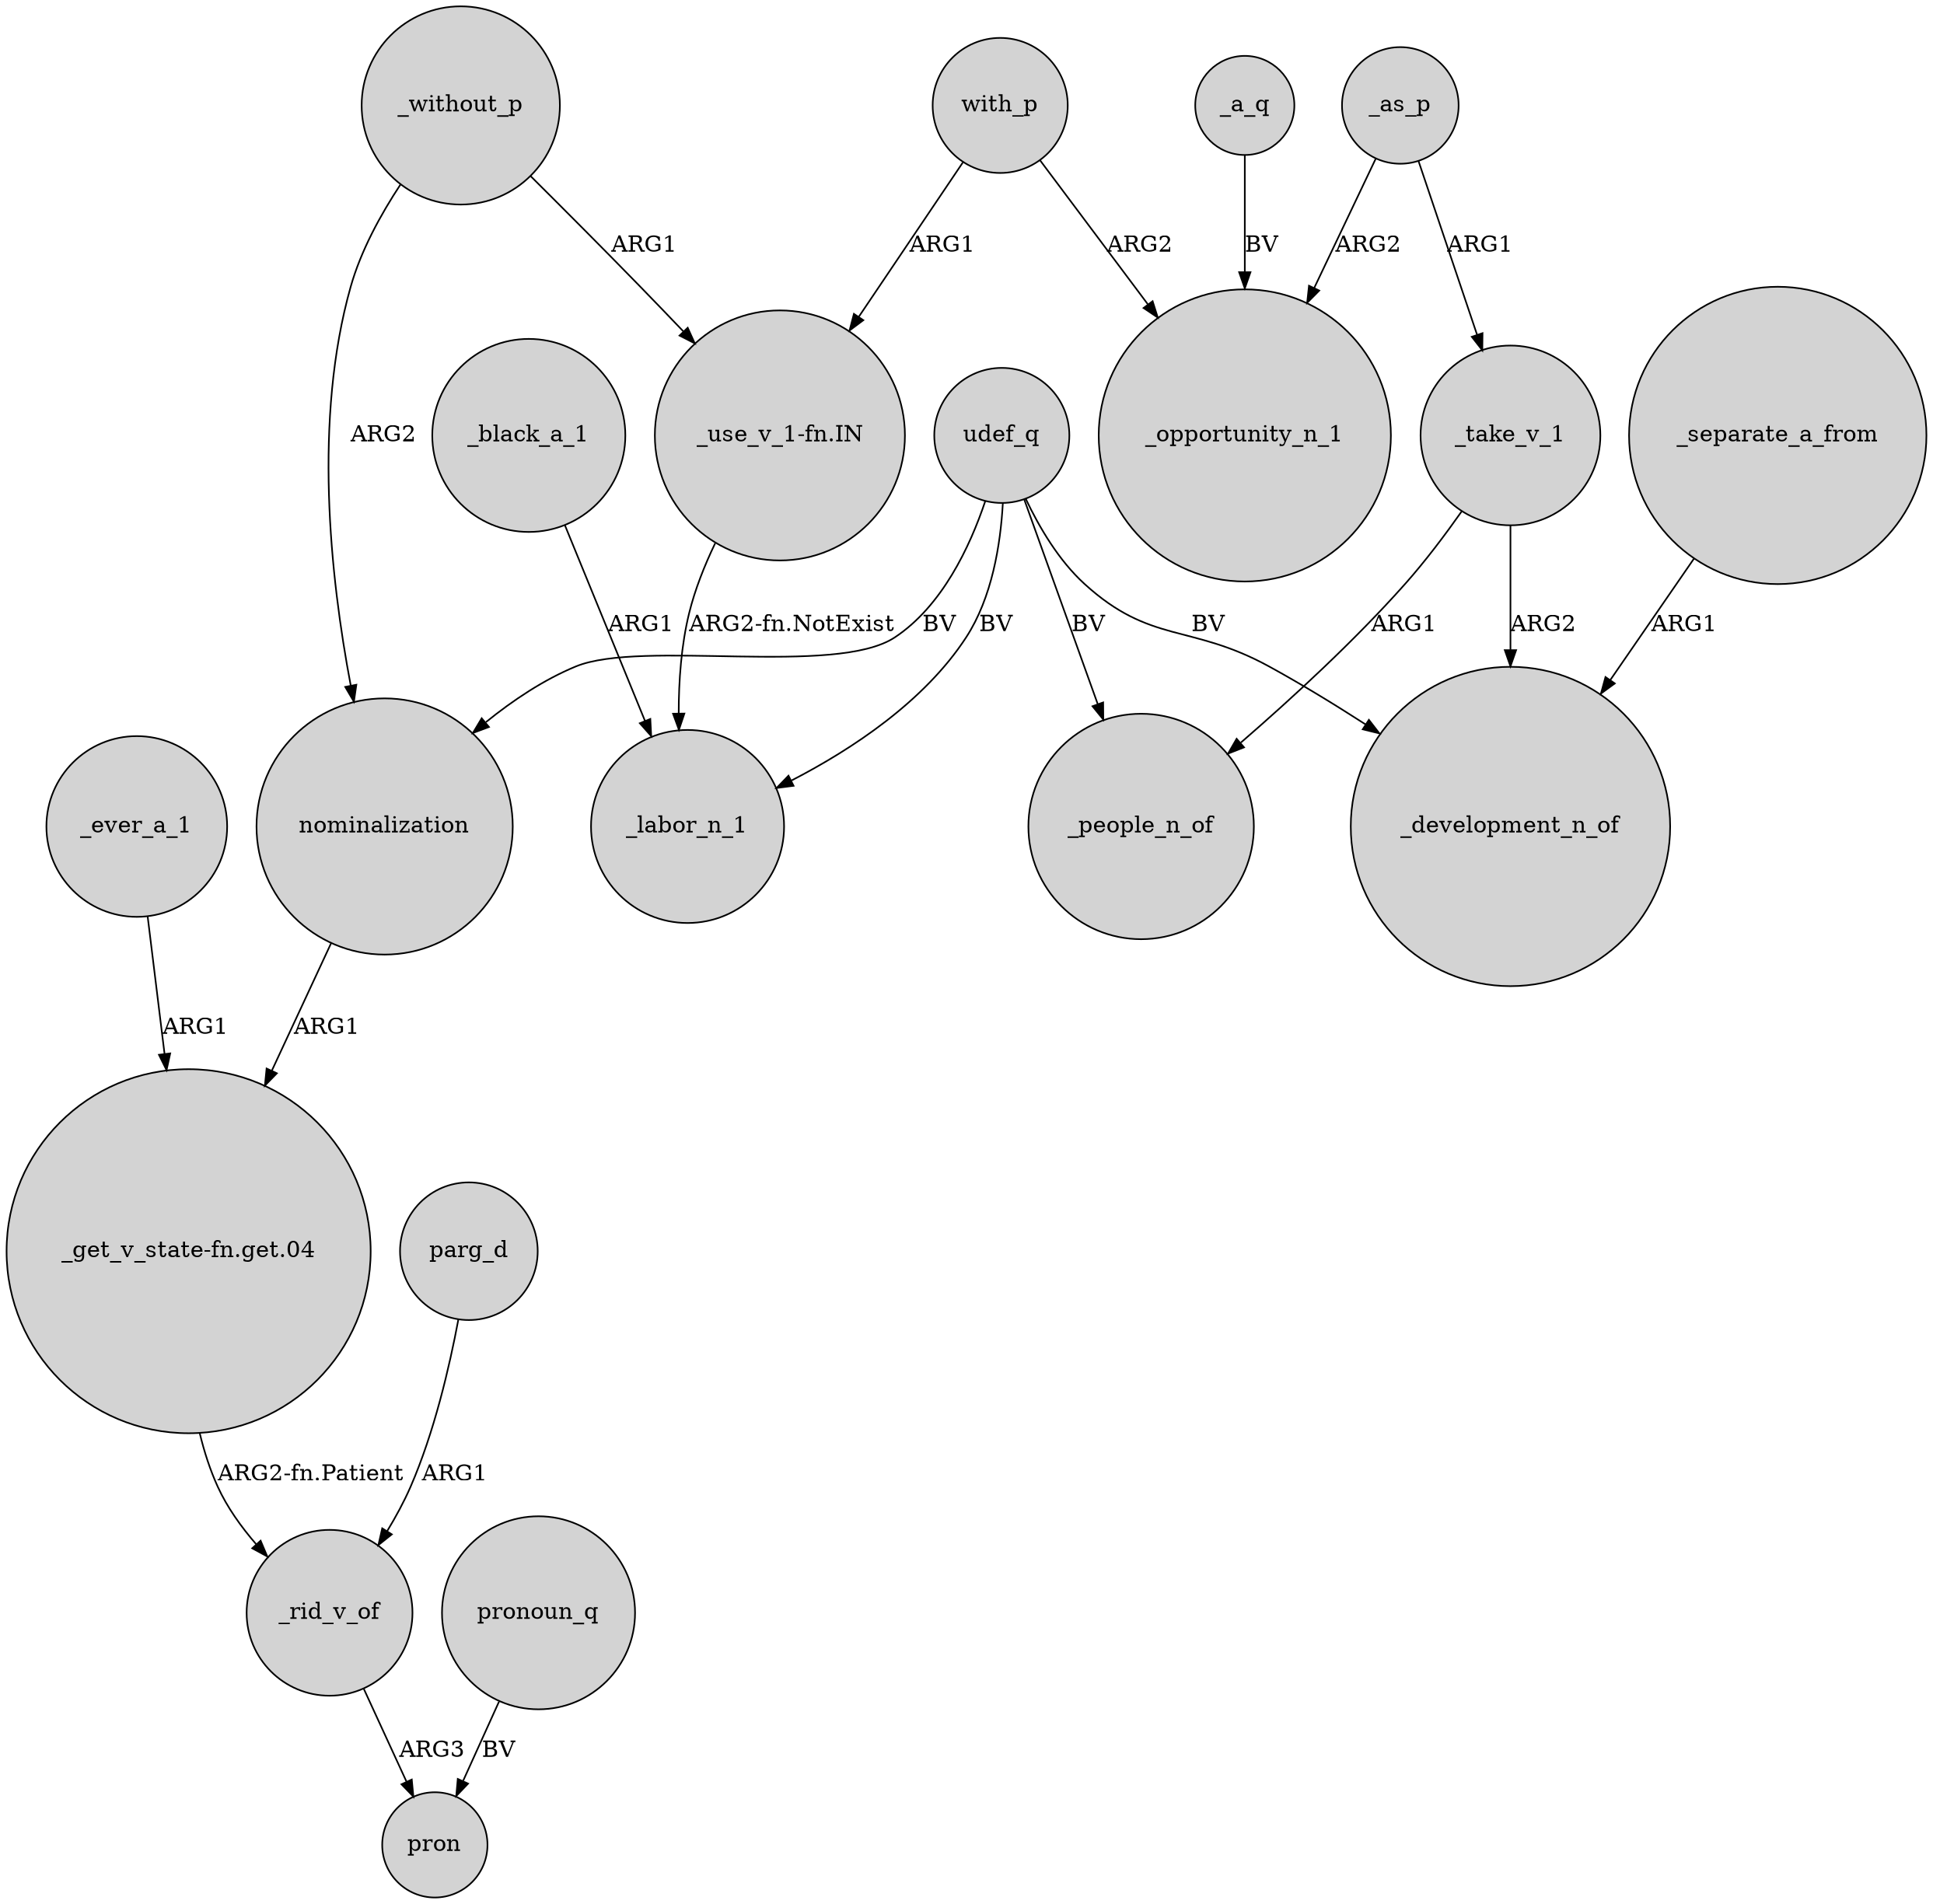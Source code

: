 digraph {
	node [shape=circle style=filled]
	"_get_v_state-fn.get.04" -> _rid_v_of [label="ARG2-fn.Patient"]
	_as_p -> _opportunity_n_1 [label=ARG2]
	"_use_v_1-fn.IN" -> _labor_n_1 [label="ARG2-fn.NotExist"]
	_take_v_1 -> _development_n_of [label=ARG2]
	_rid_v_of -> pron [label=ARG3]
	_ever_a_1 -> "_get_v_state-fn.get.04" [label=ARG1]
	parg_d -> _rid_v_of [label=ARG1]
	with_p -> "_use_v_1-fn.IN" [label=ARG1]
	nominalization -> "_get_v_state-fn.get.04" [label=ARG1]
	udef_q -> _labor_n_1 [label=BV]
	_black_a_1 -> _labor_n_1 [label=ARG1]
	with_p -> _opportunity_n_1 [label=ARG2]
	udef_q -> _people_n_of [label=BV]
	pronoun_q -> pron [label=BV]
	_take_v_1 -> _people_n_of [label=ARG1]
	_a_q -> _opportunity_n_1 [label=BV]
	_without_p -> "_use_v_1-fn.IN" [label=ARG1]
	udef_q -> nominalization [label=BV]
	udef_q -> _development_n_of [label=BV]
	_without_p -> nominalization [label=ARG2]
	_as_p -> _take_v_1 [label=ARG1]
	_separate_a_from -> _development_n_of [label=ARG1]
}
